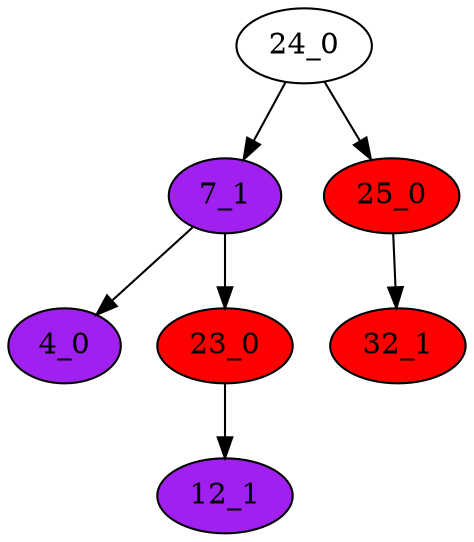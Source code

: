 	digraph BinaryTree {

		"4_0";
		"12_1";
		"23_0";
		"23_0" -> "12_1";
		"12_1"  [style=filled, fillcolor=purple, fontcolor=black];

		"7_1";
		"7_1" -> "4_0";
		"4_0"  [style=filled, fillcolor=purple, fontcolor=black];

		"7_1"-> "23_0";
		"23_0"  [style=filled, fillcolor=red, fontcolor=black];

		"32_1";
		"25_0";
		"25_0"-> "32_1";
		"32_1"  [style=filled, fillcolor=red, fontcolor=black];

		"24_0";
		"24_0" -> "7_1";
		"7_1"  [style=filled, fillcolor=purple, fontcolor=black];

		"24_0"-> "25_0";
		"25_0"  [style=filled, fillcolor=red, fontcolor=black];

	}